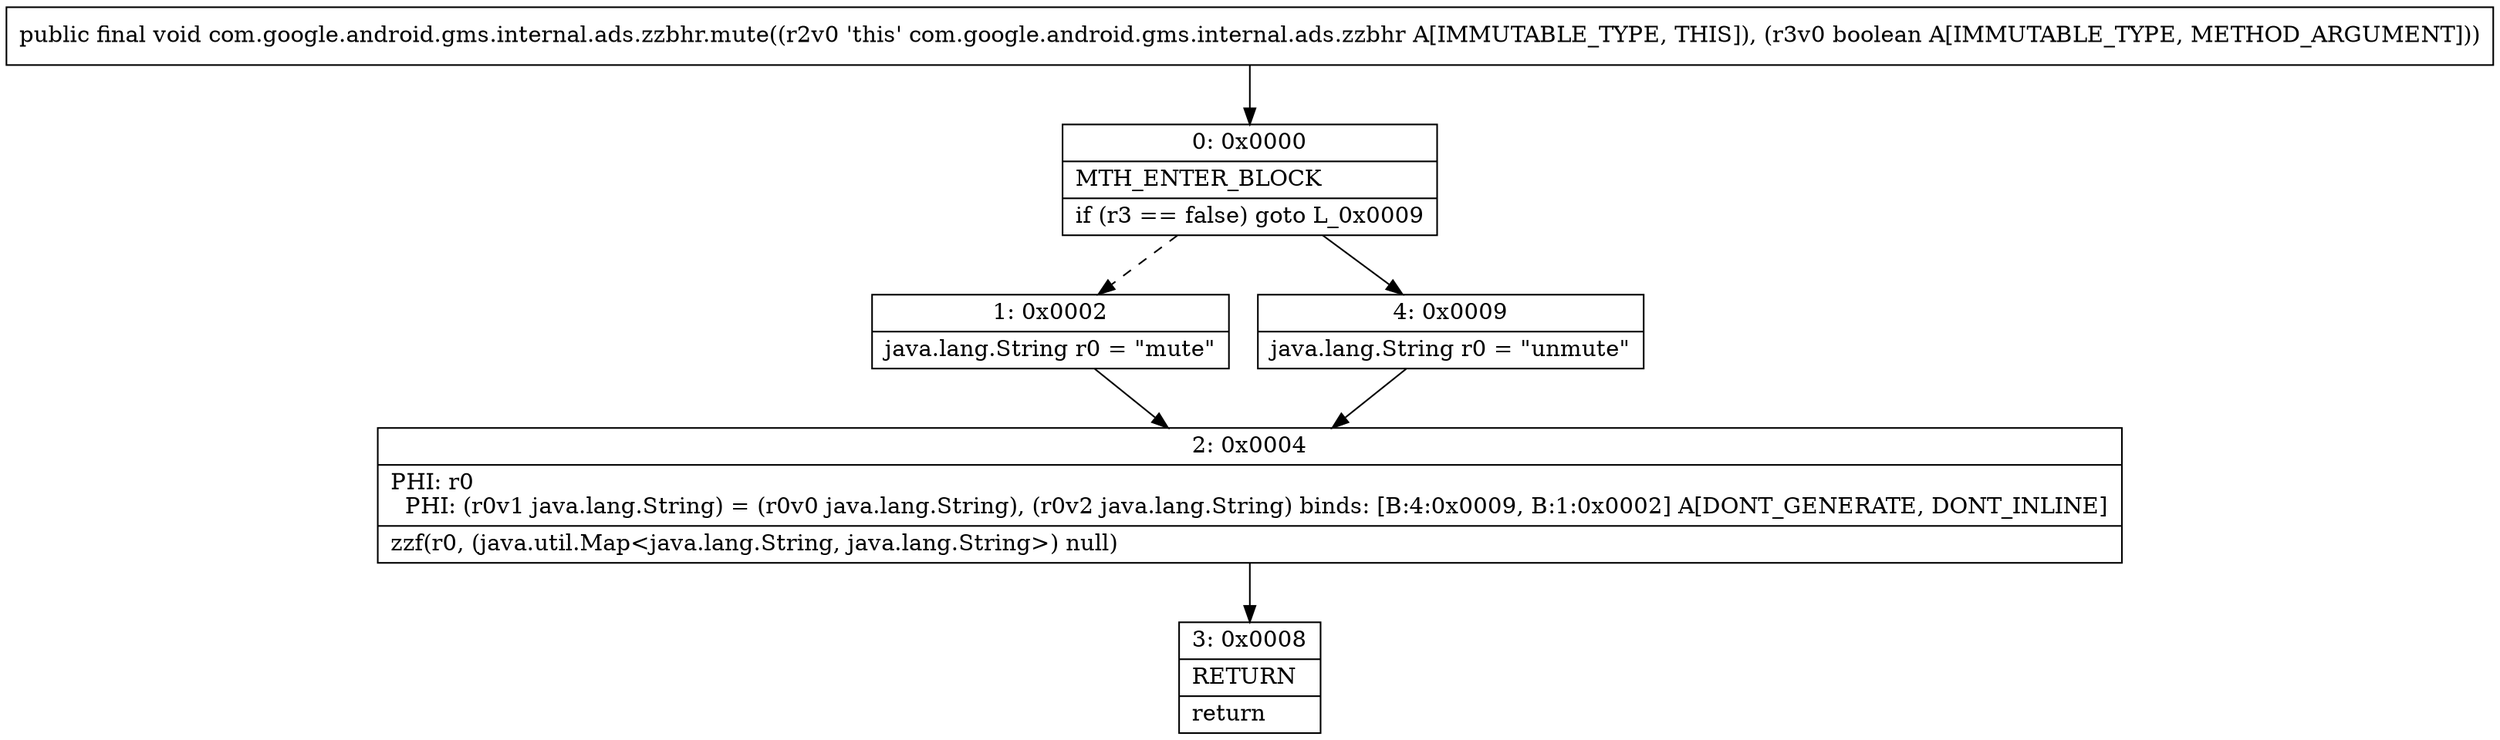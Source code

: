 digraph "CFG forcom.google.android.gms.internal.ads.zzbhr.mute(Z)V" {
Node_0 [shape=record,label="{0\:\ 0x0000|MTH_ENTER_BLOCK\l|if (r3 == false) goto L_0x0009\l}"];
Node_1 [shape=record,label="{1\:\ 0x0002|java.lang.String r0 = \"mute\"\l}"];
Node_2 [shape=record,label="{2\:\ 0x0004|PHI: r0 \l  PHI: (r0v1 java.lang.String) = (r0v0 java.lang.String), (r0v2 java.lang.String) binds: [B:4:0x0009, B:1:0x0002] A[DONT_GENERATE, DONT_INLINE]\l|zzf(r0, (java.util.Map\<java.lang.String, java.lang.String\>) null)\l}"];
Node_3 [shape=record,label="{3\:\ 0x0008|RETURN\l|return\l}"];
Node_4 [shape=record,label="{4\:\ 0x0009|java.lang.String r0 = \"unmute\"\l}"];
MethodNode[shape=record,label="{public final void com.google.android.gms.internal.ads.zzbhr.mute((r2v0 'this' com.google.android.gms.internal.ads.zzbhr A[IMMUTABLE_TYPE, THIS]), (r3v0 boolean A[IMMUTABLE_TYPE, METHOD_ARGUMENT])) }"];
MethodNode -> Node_0;
Node_0 -> Node_1[style=dashed];
Node_0 -> Node_4;
Node_1 -> Node_2;
Node_2 -> Node_3;
Node_4 -> Node_2;
}


